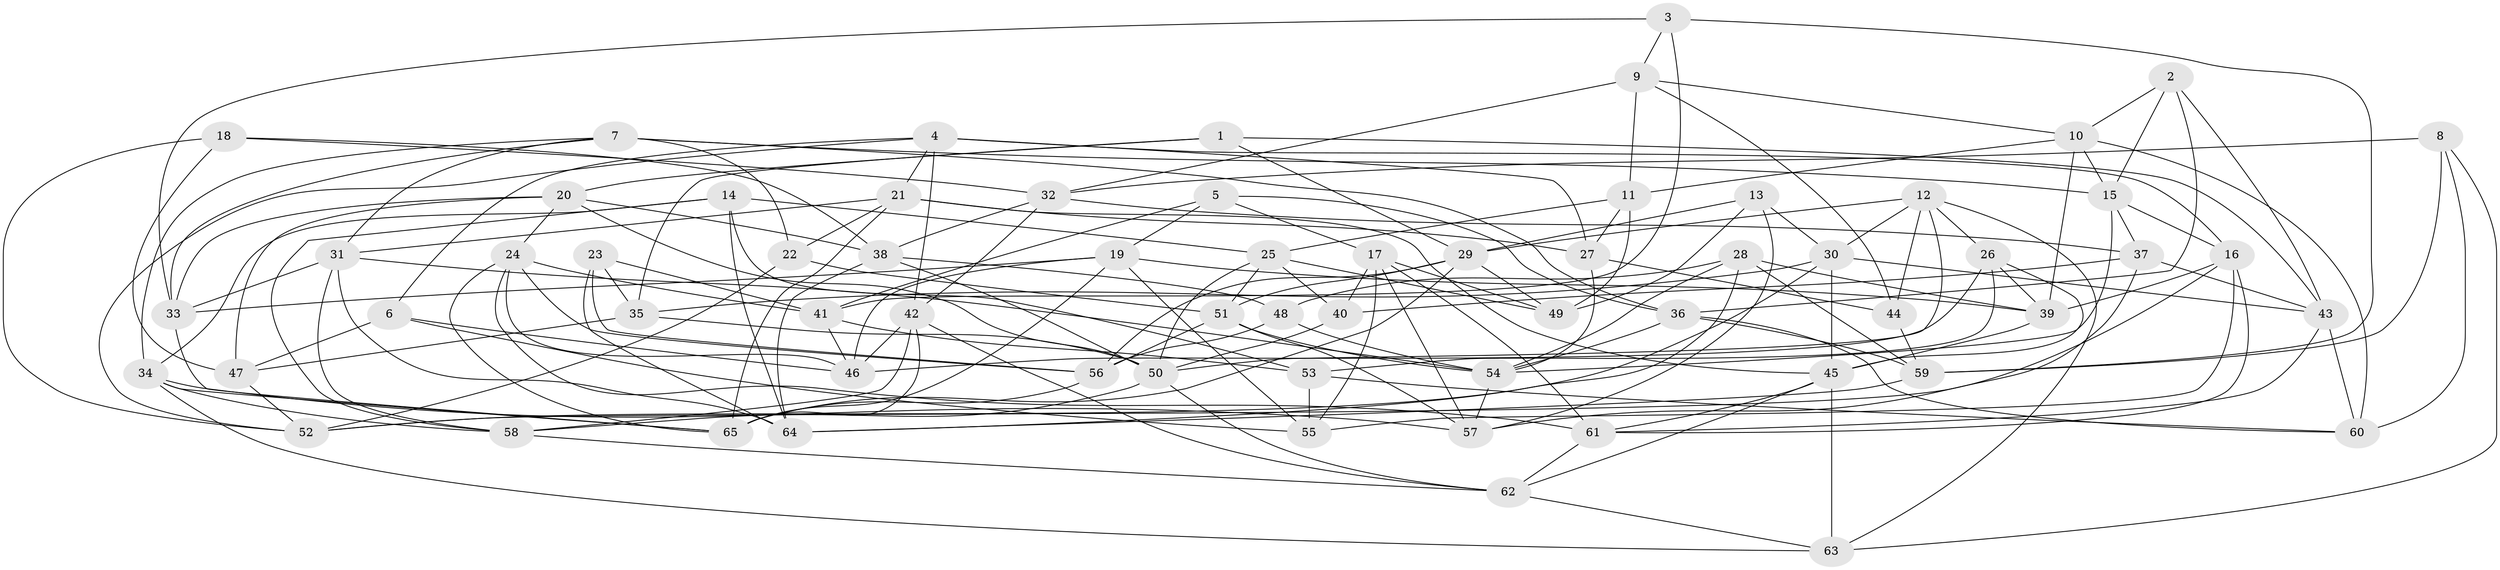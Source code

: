 // original degree distribution, {4: 1.0}
// Generated by graph-tools (version 1.1) at 2025/03/03/09/25 03:03:05]
// undirected, 65 vertices, 179 edges
graph export_dot {
graph [start="1"]
  node [color=gray90,style=filled];
  1;
  2;
  3;
  4;
  5;
  6;
  7;
  8;
  9;
  10;
  11;
  12;
  13;
  14;
  15;
  16;
  17;
  18;
  19;
  20;
  21;
  22;
  23;
  24;
  25;
  26;
  27;
  28;
  29;
  30;
  31;
  32;
  33;
  34;
  35;
  36;
  37;
  38;
  39;
  40;
  41;
  42;
  43;
  44;
  45;
  46;
  47;
  48;
  49;
  50;
  51;
  52;
  53;
  54;
  55;
  56;
  57;
  58;
  59;
  60;
  61;
  62;
  63;
  64;
  65;
  1 -- 20 [weight=1.0];
  1 -- 29 [weight=1.0];
  1 -- 35 [weight=1.0];
  1 -- 43 [weight=1.0];
  2 -- 10 [weight=1.0];
  2 -- 15 [weight=1.0];
  2 -- 36 [weight=1.0];
  2 -- 43 [weight=1.0];
  3 -- 9 [weight=1.0];
  3 -- 33 [weight=1.0];
  3 -- 41 [weight=1.0];
  3 -- 59 [weight=1.0];
  4 -- 6 [weight=1.0];
  4 -- 16 [weight=1.0];
  4 -- 21 [weight=1.0];
  4 -- 27 [weight=1.0];
  4 -- 42 [weight=1.0];
  4 -- 52 [weight=1.0];
  5 -- 17 [weight=1.0];
  5 -- 19 [weight=1.0];
  5 -- 36 [weight=1.0];
  5 -- 41 [weight=1.0];
  6 -- 46 [weight=1.0];
  6 -- 47 [weight=1.0];
  6 -- 55 [weight=1.0];
  7 -- 15 [weight=1.0];
  7 -- 22 [weight=1.0];
  7 -- 31 [weight=1.0];
  7 -- 33 [weight=1.0];
  7 -- 34 [weight=1.0];
  7 -- 36 [weight=1.0];
  8 -- 32 [weight=1.0];
  8 -- 59 [weight=1.0];
  8 -- 60 [weight=1.0];
  8 -- 63 [weight=1.0];
  9 -- 10 [weight=1.0];
  9 -- 11 [weight=2.0];
  9 -- 32 [weight=1.0];
  9 -- 44 [weight=1.0];
  10 -- 11 [weight=1.0];
  10 -- 15 [weight=1.0];
  10 -- 39 [weight=1.0];
  10 -- 60 [weight=1.0];
  11 -- 25 [weight=1.0];
  11 -- 27 [weight=1.0];
  11 -- 49 [weight=1.0];
  12 -- 26 [weight=1.0];
  12 -- 29 [weight=1.0];
  12 -- 30 [weight=1.0];
  12 -- 44 [weight=1.0];
  12 -- 50 [weight=1.0];
  12 -- 63 [weight=1.0];
  13 -- 29 [weight=1.0];
  13 -- 30 [weight=1.0];
  13 -- 49 [weight=1.0];
  13 -- 57 [weight=1.0];
  14 -- 25 [weight=2.0];
  14 -- 34 [weight=1.0];
  14 -- 53 [weight=1.0];
  14 -- 58 [weight=1.0];
  14 -- 64 [weight=1.0];
  15 -- 16 [weight=1.0];
  15 -- 37 [weight=1.0];
  15 -- 54 [weight=1.0];
  16 -- 39 [weight=1.0];
  16 -- 52 [weight=1.0];
  16 -- 55 [weight=1.0];
  16 -- 61 [weight=1.0];
  17 -- 40 [weight=1.0];
  17 -- 49 [weight=1.0];
  17 -- 55 [weight=1.0];
  17 -- 57 [weight=1.0];
  17 -- 61 [weight=1.0];
  18 -- 32 [weight=1.0];
  18 -- 38 [weight=1.0];
  18 -- 47 [weight=1.0];
  18 -- 52 [weight=1.0];
  19 -- 33 [weight=1.0];
  19 -- 39 [weight=1.0];
  19 -- 46 [weight=1.0];
  19 -- 55 [weight=1.0];
  19 -- 65 [weight=1.0];
  20 -- 24 [weight=1.0];
  20 -- 33 [weight=1.0];
  20 -- 38 [weight=1.0];
  20 -- 47 [weight=1.0];
  20 -- 50 [weight=1.0];
  21 -- 22 [weight=1.0];
  21 -- 27 [weight=1.0];
  21 -- 31 [weight=1.0];
  21 -- 45 [weight=1.0];
  21 -- 65 [weight=1.0];
  22 -- 51 [weight=1.0];
  22 -- 52 [weight=1.0];
  23 -- 35 [weight=1.0];
  23 -- 41 [weight=1.0];
  23 -- 56 [weight=1.0];
  23 -- 64 [weight=1.0];
  24 -- 41 [weight=1.0];
  24 -- 46 [weight=1.0];
  24 -- 56 [weight=1.0];
  24 -- 61 [weight=1.0];
  24 -- 65 [weight=1.0];
  25 -- 40 [weight=2.0];
  25 -- 49 [weight=1.0];
  25 -- 50 [weight=1.0];
  25 -- 51 [weight=1.0];
  26 -- 39 [weight=1.0];
  26 -- 45 [weight=1.0];
  26 -- 46 [weight=1.0];
  26 -- 53 [weight=2.0];
  27 -- 44 [weight=1.0];
  27 -- 54 [weight=2.0];
  28 -- 39 [weight=1.0];
  28 -- 48 [weight=1.0];
  28 -- 54 [weight=2.0];
  28 -- 59 [weight=1.0];
  28 -- 64 [weight=1.0];
  29 -- 49 [weight=2.0];
  29 -- 51 [weight=1.0];
  29 -- 56 [weight=1.0];
  29 -- 65 [weight=1.0];
  30 -- 35 [weight=1.0];
  30 -- 43 [weight=1.0];
  30 -- 45 [weight=1.0];
  30 -- 52 [weight=1.0];
  31 -- 33 [weight=1.0];
  31 -- 54 [weight=1.0];
  31 -- 58 [weight=1.0];
  31 -- 64 [weight=1.0];
  32 -- 37 [weight=1.0];
  32 -- 38 [weight=1.0];
  32 -- 42 [weight=1.0];
  33 -- 65 [weight=1.0];
  34 -- 57 [weight=1.0];
  34 -- 58 [weight=1.0];
  34 -- 63 [weight=1.0];
  34 -- 65 [weight=1.0];
  35 -- 47 [weight=2.0];
  35 -- 50 [weight=1.0];
  36 -- 54 [weight=1.0];
  36 -- 59 [weight=1.0];
  36 -- 60 [weight=1.0];
  37 -- 40 [weight=2.0];
  37 -- 43 [weight=1.0];
  37 -- 57 [weight=1.0];
  38 -- 48 [weight=1.0];
  38 -- 50 [weight=1.0];
  38 -- 64 [weight=1.0];
  39 -- 45 [weight=1.0];
  40 -- 50 [weight=1.0];
  41 -- 46 [weight=1.0];
  41 -- 53 [weight=1.0];
  42 -- 46 [weight=1.0];
  42 -- 58 [weight=1.0];
  42 -- 62 [weight=1.0];
  42 -- 65 [weight=1.0];
  43 -- 60 [weight=1.0];
  43 -- 61 [weight=1.0];
  44 -- 59 [weight=1.0];
  45 -- 61 [weight=1.0];
  45 -- 62 [weight=1.0];
  45 -- 63 [weight=2.0];
  47 -- 52 [weight=1.0];
  48 -- 54 [weight=1.0];
  48 -- 56 [weight=1.0];
  50 -- 58 [weight=1.0];
  50 -- 62 [weight=1.0];
  51 -- 54 [weight=1.0];
  51 -- 56 [weight=1.0];
  51 -- 57 [weight=1.0];
  53 -- 55 [weight=2.0];
  53 -- 60 [weight=2.0];
  54 -- 57 [weight=1.0];
  56 -- 65 [weight=1.0];
  58 -- 62 [weight=1.0];
  59 -- 64 [weight=1.0];
  61 -- 62 [weight=1.0];
  62 -- 63 [weight=1.0];
}
